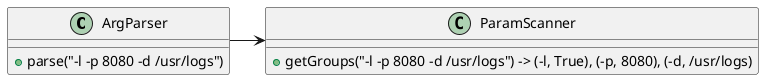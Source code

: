 @startuml

class ArgParser {
 + parse("-l -p 8080 -d /usr/logs")
}

class ParamScanner {
 + getGroups("-l -p 8080 -d /usr/logs") -> (-l, True), (-p, 8080), (-d, /usr/logs)
}

ArgParser -> ParamScanner

@enduml
